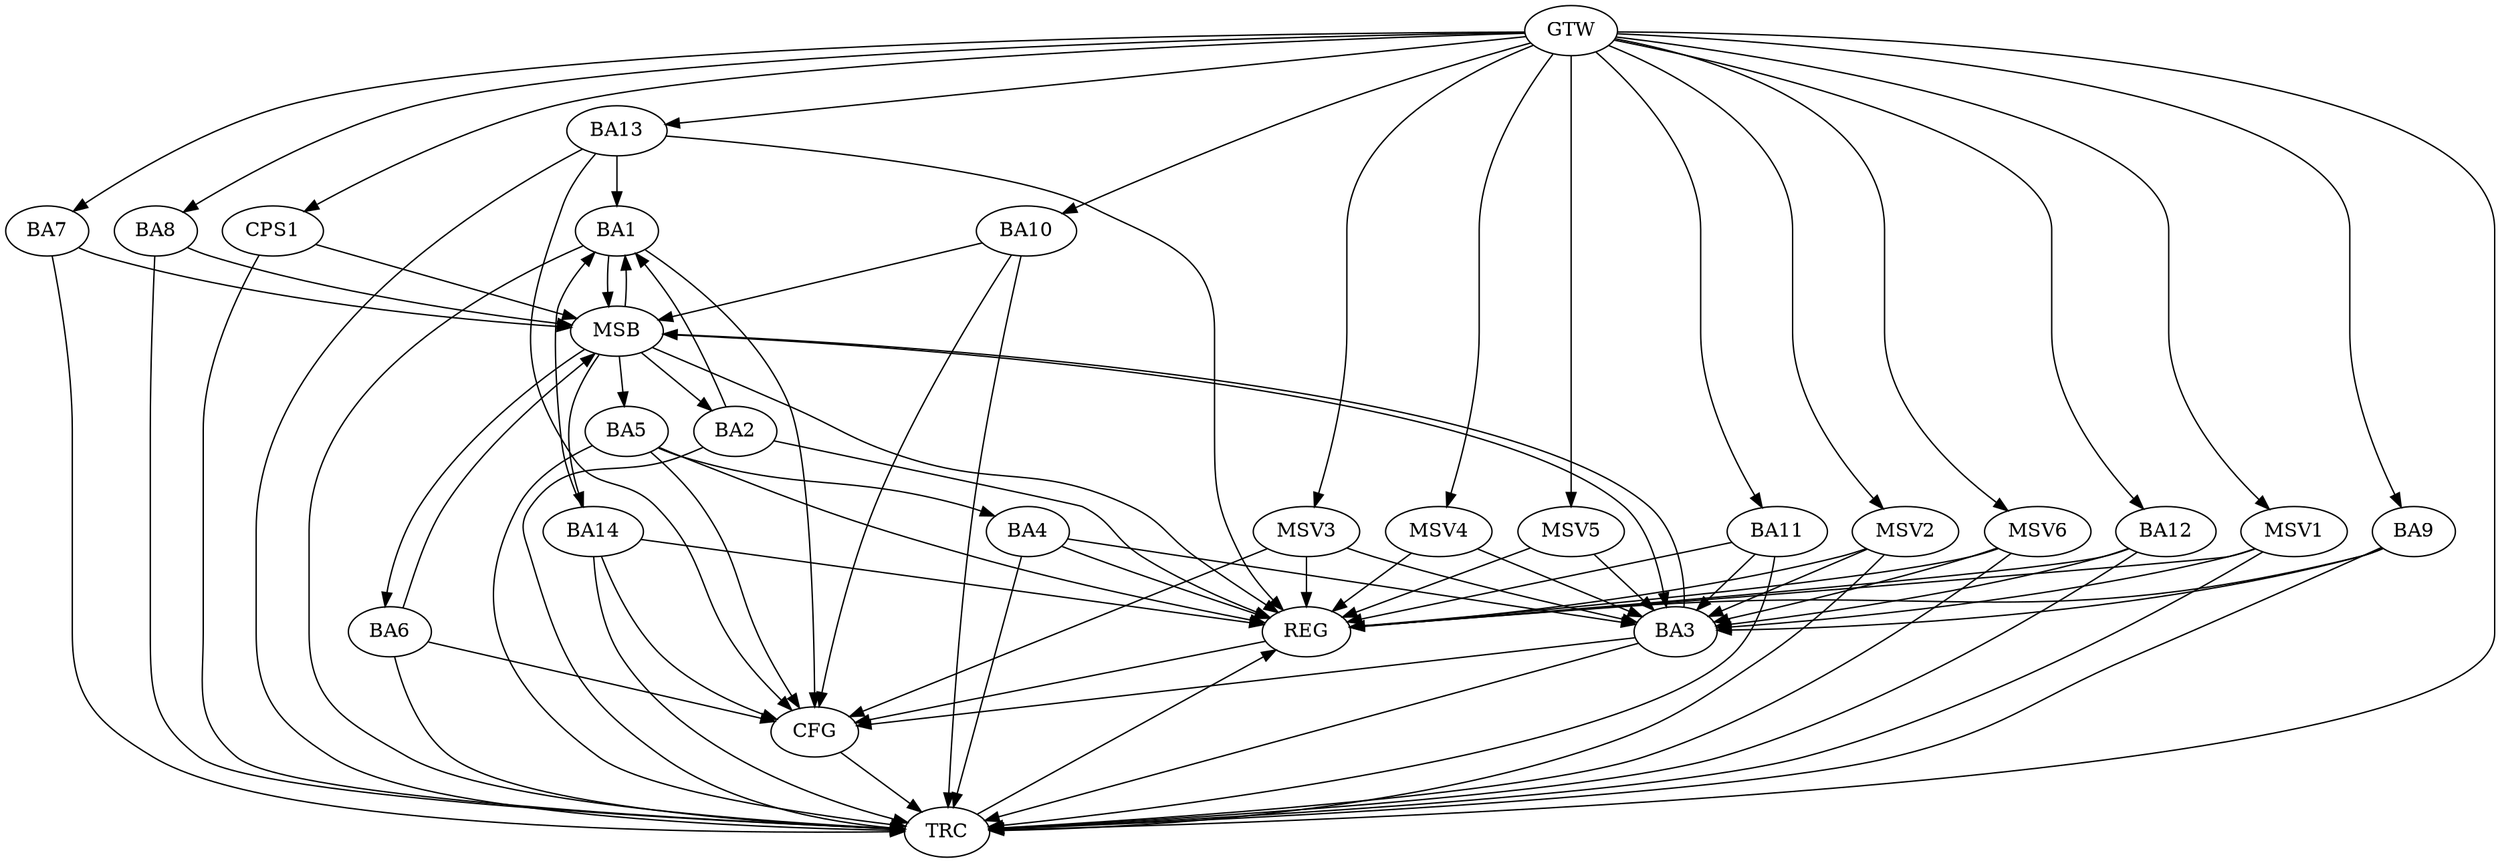 strict digraph G {
  BA1 [ label="BA1" ];
  BA2 [ label="BA2" ];
  BA3 [ label="BA3" ];
  BA4 [ label="BA4" ];
  BA5 [ label="BA5" ];
  BA6 [ label="BA6" ];
  BA7 [ label="BA7" ];
  BA8 [ label="BA8" ];
  BA9 [ label="BA9" ];
  BA10 [ label="BA10" ];
  BA11 [ label="BA11" ];
  BA12 [ label="BA12" ];
  BA13 [ label="BA13" ];
  BA14 [ label="BA14" ];
  CPS1 [ label="CPS1" ];
  GTW [ label="GTW" ];
  REG [ label="REG" ];
  MSB [ label="MSB" ];
  CFG [ label="CFG" ];
  TRC [ label="TRC" ];
  MSV1 [ label="MSV1" ];
  MSV2 [ label="MSV2" ];
  MSV3 [ label="MSV3" ];
  MSV4 [ label="MSV4" ];
  MSV5 [ label="MSV5" ];
  MSV6 [ label="MSV6" ];
  BA2 -> BA1;
  BA4 -> BA3;
  BA5 -> BA4;
  BA9 -> BA3;
  BA11 -> BA3;
  BA12 -> BA3;
  BA13 -> BA1;
  BA14 -> BA1;
  GTW -> BA7;
  GTW -> BA8;
  GTW -> BA9;
  GTW -> BA10;
  GTW -> BA11;
  GTW -> BA12;
  GTW -> BA13;
  GTW -> CPS1;
  BA2 -> REG;
  BA4 -> REG;
  BA5 -> REG;
  BA9 -> REG;
  BA11 -> REG;
  BA12 -> REG;
  BA13 -> REG;
  BA14 -> REG;
  BA1 -> MSB;
  MSB -> BA2;
  MSB -> REG;
  BA3 -> MSB;
  MSB -> BA1;
  BA6 -> MSB;
  MSB -> BA3;
  BA7 -> MSB;
  MSB -> BA6;
  BA8 -> MSB;
  BA10 -> MSB;
  MSB -> BA5;
  CPS1 -> MSB;
  MSB -> BA14;
  BA10 -> CFG;
  BA5 -> CFG;
  BA1 -> CFG;
  BA14 -> CFG;
  BA13 -> CFG;
  BA3 -> CFG;
  BA6 -> CFG;
  REG -> CFG;
  BA1 -> TRC;
  BA2 -> TRC;
  BA3 -> TRC;
  BA4 -> TRC;
  BA5 -> TRC;
  BA6 -> TRC;
  BA7 -> TRC;
  BA8 -> TRC;
  BA9 -> TRC;
  BA10 -> TRC;
  BA11 -> TRC;
  BA12 -> TRC;
  BA13 -> TRC;
  BA14 -> TRC;
  CPS1 -> TRC;
  GTW -> TRC;
  CFG -> TRC;
  TRC -> REG;
  MSV1 -> BA3;
  GTW -> MSV1;
  MSV1 -> REG;
  MSV1 -> TRC;
  MSV2 -> BA3;
  GTW -> MSV2;
  MSV2 -> REG;
  MSV2 -> TRC;
  MSV3 -> BA3;
  GTW -> MSV3;
  MSV3 -> REG;
  MSV3 -> CFG;
  MSV4 -> BA3;
  GTW -> MSV4;
  MSV4 -> REG;
  MSV5 -> BA3;
  MSV6 -> BA3;
  GTW -> MSV5;
  MSV5 -> REG;
  GTW -> MSV6;
  MSV6 -> REG;
  MSV6 -> TRC;
}

